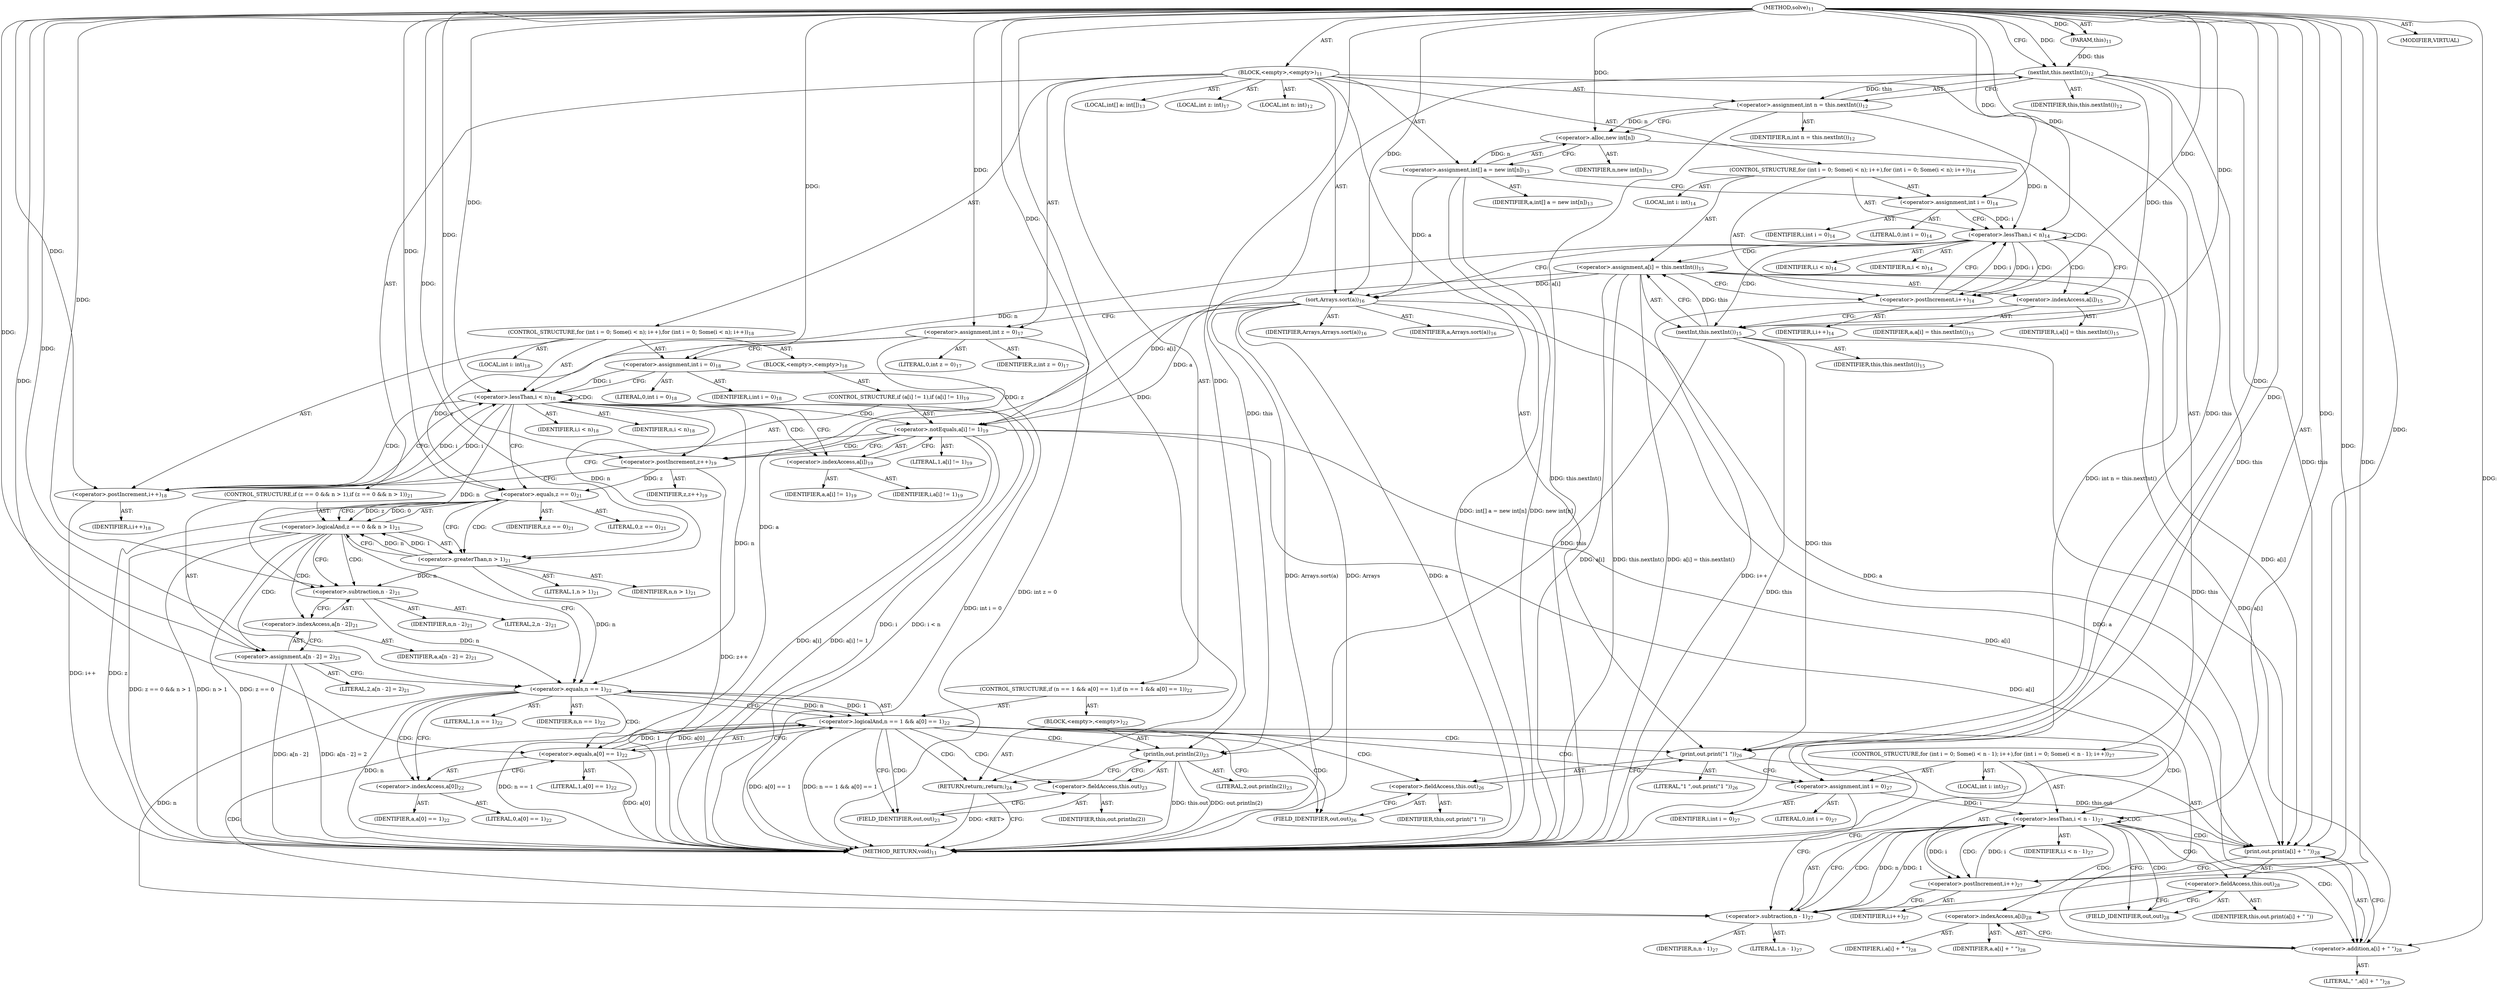 digraph "solve" {  
"38" [label = <(METHOD,solve)<SUB>11</SUB>> ]
"4" [label = <(PARAM,this)<SUB>11</SUB>> ]
"39" [label = <(BLOCK,&lt;empty&gt;,&lt;empty&gt;)<SUB>11</SUB>> ]
"40" [label = <(LOCAL,int n: int)<SUB>12</SUB>> ]
"41" [label = <(&lt;operator&gt;.assignment,int n = this.nextInt())<SUB>12</SUB>> ]
"42" [label = <(IDENTIFIER,n,int n = this.nextInt())<SUB>12</SUB>> ]
"43" [label = <(nextInt,this.nextInt())<SUB>12</SUB>> ]
"3" [label = <(IDENTIFIER,this,this.nextInt())<SUB>12</SUB>> ]
"44" [label = <(LOCAL,int[] a: int[])<SUB>13</SUB>> ]
"45" [label = <(&lt;operator&gt;.assignment,int[] a = new int[n])<SUB>13</SUB>> ]
"46" [label = <(IDENTIFIER,a,int[] a = new int[n])<SUB>13</SUB>> ]
"47" [label = <(&lt;operator&gt;.alloc,new int[n])> ]
"48" [label = <(IDENTIFIER,n,new int[n])<SUB>13</SUB>> ]
"49" [label = <(CONTROL_STRUCTURE,for (int i = 0; Some(i &lt; n); i++),for (int i = 0; Some(i &lt; n); i++))<SUB>14</SUB>> ]
"50" [label = <(LOCAL,int i: int)<SUB>14</SUB>> ]
"51" [label = <(&lt;operator&gt;.assignment,int i = 0)<SUB>14</SUB>> ]
"52" [label = <(IDENTIFIER,i,int i = 0)<SUB>14</SUB>> ]
"53" [label = <(LITERAL,0,int i = 0)<SUB>14</SUB>> ]
"54" [label = <(&lt;operator&gt;.lessThan,i &lt; n)<SUB>14</SUB>> ]
"55" [label = <(IDENTIFIER,i,i &lt; n)<SUB>14</SUB>> ]
"56" [label = <(IDENTIFIER,n,i &lt; n)<SUB>14</SUB>> ]
"57" [label = <(&lt;operator&gt;.postIncrement,i++)<SUB>14</SUB>> ]
"58" [label = <(IDENTIFIER,i,i++)<SUB>14</SUB>> ]
"59" [label = <(&lt;operator&gt;.assignment,a[i] = this.nextInt())<SUB>15</SUB>> ]
"60" [label = <(&lt;operator&gt;.indexAccess,a[i])<SUB>15</SUB>> ]
"61" [label = <(IDENTIFIER,a,a[i] = this.nextInt())<SUB>15</SUB>> ]
"62" [label = <(IDENTIFIER,i,a[i] = this.nextInt())<SUB>15</SUB>> ]
"63" [label = <(nextInt,this.nextInt())<SUB>15</SUB>> ]
"5" [label = <(IDENTIFIER,this,this.nextInt())<SUB>15</SUB>> ]
"64" [label = <(sort,Arrays.sort(a))<SUB>16</SUB>> ]
"65" [label = <(IDENTIFIER,Arrays,Arrays.sort(a))<SUB>16</SUB>> ]
"66" [label = <(IDENTIFIER,a,Arrays.sort(a))<SUB>16</SUB>> ]
"67" [label = <(LOCAL,int z: int)<SUB>17</SUB>> ]
"68" [label = <(&lt;operator&gt;.assignment,int z = 0)<SUB>17</SUB>> ]
"69" [label = <(IDENTIFIER,z,int z = 0)<SUB>17</SUB>> ]
"70" [label = <(LITERAL,0,int z = 0)<SUB>17</SUB>> ]
"71" [label = <(CONTROL_STRUCTURE,for (int i = 0; Some(i &lt; n); i++),for (int i = 0; Some(i &lt; n); i++))<SUB>18</SUB>> ]
"72" [label = <(LOCAL,int i: int)<SUB>18</SUB>> ]
"73" [label = <(&lt;operator&gt;.assignment,int i = 0)<SUB>18</SUB>> ]
"74" [label = <(IDENTIFIER,i,int i = 0)<SUB>18</SUB>> ]
"75" [label = <(LITERAL,0,int i = 0)<SUB>18</SUB>> ]
"76" [label = <(&lt;operator&gt;.lessThan,i &lt; n)<SUB>18</SUB>> ]
"77" [label = <(IDENTIFIER,i,i &lt; n)<SUB>18</SUB>> ]
"78" [label = <(IDENTIFIER,n,i &lt; n)<SUB>18</SUB>> ]
"79" [label = <(&lt;operator&gt;.postIncrement,i++)<SUB>18</SUB>> ]
"80" [label = <(IDENTIFIER,i,i++)<SUB>18</SUB>> ]
"81" [label = <(BLOCK,&lt;empty&gt;,&lt;empty&gt;)<SUB>18</SUB>> ]
"82" [label = <(CONTROL_STRUCTURE,if (a[i] != 1),if (a[i] != 1))<SUB>19</SUB>> ]
"83" [label = <(&lt;operator&gt;.notEquals,a[i] != 1)<SUB>19</SUB>> ]
"84" [label = <(&lt;operator&gt;.indexAccess,a[i])<SUB>19</SUB>> ]
"85" [label = <(IDENTIFIER,a,a[i] != 1)<SUB>19</SUB>> ]
"86" [label = <(IDENTIFIER,i,a[i] != 1)<SUB>19</SUB>> ]
"87" [label = <(LITERAL,1,a[i] != 1)<SUB>19</SUB>> ]
"88" [label = <(&lt;operator&gt;.postIncrement,z++)<SUB>19</SUB>> ]
"89" [label = <(IDENTIFIER,z,z++)<SUB>19</SUB>> ]
"90" [label = <(CONTROL_STRUCTURE,if (z == 0 &amp;&amp; n &gt; 1),if (z == 0 &amp;&amp; n &gt; 1))<SUB>21</SUB>> ]
"91" [label = <(&lt;operator&gt;.logicalAnd,z == 0 &amp;&amp; n &gt; 1)<SUB>21</SUB>> ]
"92" [label = <(&lt;operator&gt;.equals,z == 0)<SUB>21</SUB>> ]
"93" [label = <(IDENTIFIER,z,z == 0)<SUB>21</SUB>> ]
"94" [label = <(LITERAL,0,z == 0)<SUB>21</SUB>> ]
"95" [label = <(&lt;operator&gt;.greaterThan,n &gt; 1)<SUB>21</SUB>> ]
"96" [label = <(IDENTIFIER,n,n &gt; 1)<SUB>21</SUB>> ]
"97" [label = <(LITERAL,1,n &gt; 1)<SUB>21</SUB>> ]
"98" [label = <(&lt;operator&gt;.assignment,a[n - 2] = 2)<SUB>21</SUB>> ]
"99" [label = <(&lt;operator&gt;.indexAccess,a[n - 2])<SUB>21</SUB>> ]
"100" [label = <(IDENTIFIER,a,a[n - 2] = 2)<SUB>21</SUB>> ]
"101" [label = <(&lt;operator&gt;.subtraction,n - 2)<SUB>21</SUB>> ]
"102" [label = <(IDENTIFIER,n,n - 2)<SUB>21</SUB>> ]
"103" [label = <(LITERAL,2,n - 2)<SUB>21</SUB>> ]
"104" [label = <(LITERAL,2,a[n - 2] = 2)<SUB>21</SUB>> ]
"105" [label = <(CONTROL_STRUCTURE,if (n == 1 &amp;&amp; a[0] == 1),if (n == 1 &amp;&amp; a[0] == 1))<SUB>22</SUB>> ]
"106" [label = <(&lt;operator&gt;.logicalAnd,n == 1 &amp;&amp; a[0] == 1)<SUB>22</SUB>> ]
"107" [label = <(&lt;operator&gt;.equals,n == 1)<SUB>22</SUB>> ]
"108" [label = <(IDENTIFIER,n,n == 1)<SUB>22</SUB>> ]
"109" [label = <(LITERAL,1,n == 1)<SUB>22</SUB>> ]
"110" [label = <(&lt;operator&gt;.equals,a[0] == 1)<SUB>22</SUB>> ]
"111" [label = <(&lt;operator&gt;.indexAccess,a[0])<SUB>22</SUB>> ]
"112" [label = <(IDENTIFIER,a,a[0] == 1)<SUB>22</SUB>> ]
"113" [label = <(LITERAL,0,a[0] == 1)<SUB>22</SUB>> ]
"114" [label = <(LITERAL,1,a[0] == 1)<SUB>22</SUB>> ]
"115" [label = <(BLOCK,&lt;empty&gt;,&lt;empty&gt;)<SUB>22</SUB>> ]
"116" [label = <(println,out.println(2))<SUB>23</SUB>> ]
"117" [label = <(&lt;operator&gt;.fieldAccess,this.out)<SUB>23</SUB>> ]
"118" [label = <(IDENTIFIER,this,out.println(2))> ]
"119" [label = <(FIELD_IDENTIFIER,out,out)<SUB>23</SUB>> ]
"120" [label = <(LITERAL,2,out.println(2))<SUB>23</SUB>> ]
"121" [label = <(RETURN,return;,return;)<SUB>24</SUB>> ]
"122" [label = <(print,out.print(&quot;1 &quot;))<SUB>26</SUB>> ]
"123" [label = <(&lt;operator&gt;.fieldAccess,this.out)<SUB>26</SUB>> ]
"124" [label = <(IDENTIFIER,this,out.print(&quot;1 &quot;))> ]
"125" [label = <(FIELD_IDENTIFIER,out,out)<SUB>26</SUB>> ]
"126" [label = <(LITERAL,&quot;1 &quot;,out.print(&quot;1 &quot;))<SUB>26</SUB>> ]
"127" [label = <(CONTROL_STRUCTURE,for (int i = 0; Some(i &lt; n - 1); i++),for (int i = 0; Some(i &lt; n - 1); i++))<SUB>27</SUB>> ]
"128" [label = <(LOCAL,int i: int)<SUB>27</SUB>> ]
"129" [label = <(&lt;operator&gt;.assignment,int i = 0)<SUB>27</SUB>> ]
"130" [label = <(IDENTIFIER,i,int i = 0)<SUB>27</SUB>> ]
"131" [label = <(LITERAL,0,int i = 0)<SUB>27</SUB>> ]
"132" [label = <(&lt;operator&gt;.lessThan,i &lt; n - 1)<SUB>27</SUB>> ]
"133" [label = <(IDENTIFIER,i,i &lt; n - 1)<SUB>27</SUB>> ]
"134" [label = <(&lt;operator&gt;.subtraction,n - 1)<SUB>27</SUB>> ]
"135" [label = <(IDENTIFIER,n,n - 1)<SUB>27</SUB>> ]
"136" [label = <(LITERAL,1,n - 1)<SUB>27</SUB>> ]
"137" [label = <(&lt;operator&gt;.postIncrement,i++)<SUB>27</SUB>> ]
"138" [label = <(IDENTIFIER,i,i++)<SUB>27</SUB>> ]
"139" [label = <(print,out.print(a[i] + &quot; &quot;))<SUB>28</SUB>> ]
"140" [label = <(&lt;operator&gt;.fieldAccess,this.out)<SUB>28</SUB>> ]
"141" [label = <(IDENTIFIER,this,out.print(a[i] + &quot; &quot;))> ]
"142" [label = <(FIELD_IDENTIFIER,out,out)<SUB>28</SUB>> ]
"143" [label = <(&lt;operator&gt;.addition,a[i] + &quot; &quot;)<SUB>28</SUB>> ]
"144" [label = <(&lt;operator&gt;.indexAccess,a[i])<SUB>28</SUB>> ]
"145" [label = <(IDENTIFIER,a,a[i] + &quot; &quot;)<SUB>28</SUB>> ]
"146" [label = <(IDENTIFIER,i,a[i] + &quot; &quot;)<SUB>28</SUB>> ]
"147" [label = <(LITERAL,&quot; &quot;,a[i] + &quot; &quot;)<SUB>28</SUB>> ]
"148" [label = <(MODIFIER,VIRTUAL)> ]
"149" [label = <(METHOD_RETURN,void)<SUB>11</SUB>> ]
  "38" -> "4"  [ label = "AST: "] 
  "38" -> "39"  [ label = "AST: "] 
  "38" -> "148"  [ label = "AST: "] 
  "38" -> "149"  [ label = "AST: "] 
  "39" -> "40"  [ label = "AST: "] 
  "39" -> "41"  [ label = "AST: "] 
  "39" -> "44"  [ label = "AST: "] 
  "39" -> "45"  [ label = "AST: "] 
  "39" -> "49"  [ label = "AST: "] 
  "39" -> "64"  [ label = "AST: "] 
  "39" -> "67"  [ label = "AST: "] 
  "39" -> "68"  [ label = "AST: "] 
  "39" -> "71"  [ label = "AST: "] 
  "39" -> "90"  [ label = "AST: "] 
  "39" -> "105"  [ label = "AST: "] 
  "39" -> "122"  [ label = "AST: "] 
  "39" -> "127"  [ label = "AST: "] 
  "41" -> "42"  [ label = "AST: "] 
  "41" -> "43"  [ label = "AST: "] 
  "43" -> "3"  [ label = "AST: "] 
  "45" -> "46"  [ label = "AST: "] 
  "45" -> "47"  [ label = "AST: "] 
  "47" -> "48"  [ label = "AST: "] 
  "49" -> "50"  [ label = "AST: "] 
  "49" -> "51"  [ label = "AST: "] 
  "49" -> "54"  [ label = "AST: "] 
  "49" -> "57"  [ label = "AST: "] 
  "49" -> "59"  [ label = "AST: "] 
  "51" -> "52"  [ label = "AST: "] 
  "51" -> "53"  [ label = "AST: "] 
  "54" -> "55"  [ label = "AST: "] 
  "54" -> "56"  [ label = "AST: "] 
  "57" -> "58"  [ label = "AST: "] 
  "59" -> "60"  [ label = "AST: "] 
  "59" -> "63"  [ label = "AST: "] 
  "60" -> "61"  [ label = "AST: "] 
  "60" -> "62"  [ label = "AST: "] 
  "63" -> "5"  [ label = "AST: "] 
  "64" -> "65"  [ label = "AST: "] 
  "64" -> "66"  [ label = "AST: "] 
  "68" -> "69"  [ label = "AST: "] 
  "68" -> "70"  [ label = "AST: "] 
  "71" -> "72"  [ label = "AST: "] 
  "71" -> "73"  [ label = "AST: "] 
  "71" -> "76"  [ label = "AST: "] 
  "71" -> "79"  [ label = "AST: "] 
  "71" -> "81"  [ label = "AST: "] 
  "73" -> "74"  [ label = "AST: "] 
  "73" -> "75"  [ label = "AST: "] 
  "76" -> "77"  [ label = "AST: "] 
  "76" -> "78"  [ label = "AST: "] 
  "79" -> "80"  [ label = "AST: "] 
  "81" -> "82"  [ label = "AST: "] 
  "82" -> "83"  [ label = "AST: "] 
  "82" -> "88"  [ label = "AST: "] 
  "83" -> "84"  [ label = "AST: "] 
  "83" -> "87"  [ label = "AST: "] 
  "84" -> "85"  [ label = "AST: "] 
  "84" -> "86"  [ label = "AST: "] 
  "88" -> "89"  [ label = "AST: "] 
  "90" -> "91"  [ label = "AST: "] 
  "90" -> "98"  [ label = "AST: "] 
  "91" -> "92"  [ label = "AST: "] 
  "91" -> "95"  [ label = "AST: "] 
  "92" -> "93"  [ label = "AST: "] 
  "92" -> "94"  [ label = "AST: "] 
  "95" -> "96"  [ label = "AST: "] 
  "95" -> "97"  [ label = "AST: "] 
  "98" -> "99"  [ label = "AST: "] 
  "98" -> "104"  [ label = "AST: "] 
  "99" -> "100"  [ label = "AST: "] 
  "99" -> "101"  [ label = "AST: "] 
  "101" -> "102"  [ label = "AST: "] 
  "101" -> "103"  [ label = "AST: "] 
  "105" -> "106"  [ label = "AST: "] 
  "105" -> "115"  [ label = "AST: "] 
  "106" -> "107"  [ label = "AST: "] 
  "106" -> "110"  [ label = "AST: "] 
  "107" -> "108"  [ label = "AST: "] 
  "107" -> "109"  [ label = "AST: "] 
  "110" -> "111"  [ label = "AST: "] 
  "110" -> "114"  [ label = "AST: "] 
  "111" -> "112"  [ label = "AST: "] 
  "111" -> "113"  [ label = "AST: "] 
  "115" -> "116"  [ label = "AST: "] 
  "115" -> "121"  [ label = "AST: "] 
  "116" -> "117"  [ label = "AST: "] 
  "116" -> "120"  [ label = "AST: "] 
  "117" -> "118"  [ label = "AST: "] 
  "117" -> "119"  [ label = "AST: "] 
  "122" -> "123"  [ label = "AST: "] 
  "122" -> "126"  [ label = "AST: "] 
  "123" -> "124"  [ label = "AST: "] 
  "123" -> "125"  [ label = "AST: "] 
  "127" -> "128"  [ label = "AST: "] 
  "127" -> "129"  [ label = "AST: "] 
  "127" -> "132"  [ label = "AST: "] 
  "127" -> "137"  [ label = "AST: "] 
  "127" -> "139"  [ label = "AST: "] 
  "129" -> "130"  [ label = "AST: "] 
  "129" -> "131"  [ label = "AST: "] 
  "132" -> "133"  [ label = "AST: "] 
  "132" -> "134"  [ label = "AST: "] 
  "134" -> "135"  [ label = "AST: "] 
  "134" -> "136"  [ label = "AST: "] 
  "137" -> "138"  [ label = "AST: "] 
  "139" -> "140"  [ label = "AST: "] 
  "139" -> "143"  [ label = "AST: "] 
  "140" -> "141"  [ label = "AST: "] 
  "140" -> "142"  [ label = "AST: "] 
  "143" -> "144"  [ label = "AST: "] 
  "143" -> "147"  [ label = "AST: "] 
  "144" -> "145"  [ label = "AST: "] 
  "144" -> "146"  [ label = "AST: "] 
  "41" -> "47"  [ label = "CFG: "] 
  "45" -> "51"  [ label = "CFG: "] 
  "64" -> "68"  [ label = "CFG: "] 
  "68" -> "73"  [ label = "CFG: "] 
  "122" -> "129"  [ label = "CFG: "] 
  "43" -> "41"  [ label = "CFG: "] 
  "47" -> "45"  [ label = "CFG: "] 
  "51" -> "54"  [ label = "CFG: "] 
  "54" -> "60"  [ label = "CFG: "] 
  "54" -> "64"  [ label = "CFG: "] 
  "57" -> "54"  [ label = "CFG: "] 
  "59" -> "57"  [ label = "CFG: "] 
  "73" -> "76"  [ label = "CFG: "] 
  "76" -> "84"  [ label = "CFG: "] 
  "76" -> "92"  [ label = "CFG: "] 
  "79" -> "76"  [ label = "CFG: "] 
  "91" -> "101"  [ label = "CFG: "] 
  "91" -> "107"  [ label = "CFG: "] 
  "98" -> "107"  [ label = "CFG: "] 
  "106" -> "119"  [ label = "CFG: "] 
  "106" -> "125"  [ label = "CFG: "] 
  "123" -> "122"  [ label = "CFG: "] 
  "129" -> "134"  [ label = "CFG: "] 
  "132" -> "149"  [ label = "CFG: "] 
  "132" -> "142"  [ label = "CFG: "] 
  "137" -> "134"  [ label = "CFG: "] 
  "139" -> "137"  [ label = "CFG: "] 
  "60" -> "63"  [ label = "CFG: "] 
  "63" -> "59"  [ label = "CFG: "] 
  "92" -> "91"  [ label = "CFG: "] 
  "92" -> "95"  [ label = "CFG: "] 
  "95" -> "91"  [ label = "CFG: "] 
  "99" -> "98"  [ label = "CFG: "] 
  "107" -> "106"  [ label = "CFG: "] 
  "107" -> "111"  [ label = "CFG: "] 
  "110" -> "106"  [ label = "CFG: "] 
  "116" -> "121"  [ label = "CFG: "] 
  "121" -> "149"  [ label = "CFG: "] 
  "125" -> "123"  [ label = "CFG: "] 
  "134" -> "132"  [ label = "CFG: "] 
  "140" -> "144"  [ label = "CFG: "] 
  "143" -> "139"  [ label = "CFG: "] 
  "83" -> "88"  [ label = "CFG: "] 
  "83" -> "79"  [ label = "CFG: "] 
  "88" -> "79"  [ label = "CFG: "] 
  "101" -> "99"  [ label = "CFG: "] 
  "111" -> "110"  [ label = "CFG: "] 
  "117" -> "116"  [ label = "CFG: "] 
  "142" -> "140"  [ label = "CFG: "] 
  "144" -> "143"  [ label = "CFG: "] 
  "84" -> "83"  [ label = "CFG: "] 
  "119" -> "117"  [ label = "CFG: "] 
  "38" -> "43"  [ label = "CFG: "] 
  "121" -> "149"  [ label = "DDG: &lt;RET&gt;"] 
  "43" -> "149"  [ label = "DDG: this"] 
  "41" -> "149"  [ label = "DDG: this.nextInt()"] 
  "41" -> "149"  [ label = "DDG: int n = this.nextInt()"] 
  "45" -> "149"  [ label = "DDG: new int[n]"] 
  "45" -> "149"  [ label = "DDG: int[] a = new int[n]"] 
  "64" -> "149"  [ label = "DDG: a"] 
  "64" -> "149"  [ label = "DDG: Arrays.sort(a)"] 
  "68" -> "149"  [ label = "DDG: int z = 0"] 
  "73" -> "149"  [ label = "DDG: int i = 0"] 
  "76" -> "149"  [ label = "DDG: i"] 
  "76" -> "149"  [ label = "DDG: i &lt; n"] 
  "92" -> "149"  [ label = "DDG: z"] 
  "91" -> "149"  [ label = "DDG: z == 0"] 
  "91" -> "149"  [ label = "DDG: n &gt; 1"] 
  "91" -> "149"  [ label = "DDG: z == 0 &amp;&amp; n &gt; 1"] 
  "98" -> "149"  [ label = "DDG: a[n - 2]"] 
  "98" -> "149"  [ label = "DDG: a[n - 2] = 2"] 
  "107" -> "149"  [ label = "DDG: n"] 
  "106" -> "149"  [ label = "DDG: n == 1"] 
  "110" -> "149"  [ label = "DDG: a[0]"] 
  "106" -> "149"  [ label = "DDG: a[0] == 1"] 
  "106" -> "149"  [ label = "DDG: n == 1 &amp;&amp; a[0] == 1"] 
  "116" -> "149"  [ label = "DDG: this.out"] 
  "116" -> "149"  [ label = "DDG: out.println(2)"] 
  "83" -> "149"  [ label = "DDG: a[i]"] 
  "83" -> "149"  [ label = "DDG: a[i] != 1"] 
  "88" -> "149"  [ label = "DDG: z++"] 
  "79" -> "149"  [ label = "DDG: i++"] 
  "59" -> "149"  [ label = "DDG: a[i]"] 
  "63" -> "149"  [ label = "DDG: this"] 
  "59" -> "149"  [ label = "DDG: this.nextInt()"] 
  "59" -> "149"  [ label = "DDG: a[i] = this.nextInt()"] 
  "57" -> "149"  [ label = "DDG: i++"] 
  "64" -> "149"  [ label = "DDG: Arrays"] 
  "38" -> "4"  [ label = "DDG: "] 
  "43" -> "41"  [ label = "DDG: this"] 
  "47" -> "45"  [ label = "DDG: n"] 
  "38" -> "68"  [ label = "DDG: "] 
  "38" -> "51"  [ label = "DDG: "] 
  "63" -> "59"  [ label = "DDG: this"] 
  "38" -> "64"  [ label = "DDG: "] 
  "45" -> "64"  [ label = "DDG: a"] 
  "59" -> "64"  [ label = "DDG: a[i]"] 
  "38" -> "73"  [ label = "DDG: "] 
  "38" -> "98"  [ label = "DDG: "] 
  "43" -> "122"  [ label = "DDG: this"] 
  "63" -> "122"  [ label = "DDG: this"] 
  "38" -> "122"  [ label = "DDG: "] 
  "38" -> "129"  [ label = "DDG: "] 
  "4" -> "43"  [ label = "DDG: this"] 
  "38" -> "43"  [ label = "DDG: "] 
  "41" -> "47"  [ label = "DDG: n"] 
  "38" -> "47"  [ label = "DDG: "] 
  "51" -> "54"  [ label = "DDG: i"] 
  "57" -> "54"  [ label = "DDG: i"] 
  "38" -> "54"  [ label = "DDG: "] 
  "47" -> "54"  [ label = "DDG: n"] 
  "54" -> "57"  [ label = "DDG: i"] 
  "38" -> "57"  [ label = "DDG: "] 
  "73" -> "76"  [ label = "DDG: i"] 
  "79" -> "76"  [ label = "DDG: i"] 
  "38" -> "76"  [ label = "DDG: "] 
  "54" -> "76"  [ label = "DDG: n"] 
  "76" -> "79"  [ label = "DDG: i"] 
  "38" -> "79"  [ label = "DDG: "] 
  "92" -> "91"  [ label = "DDG: z"] 
  "92" -> "91"  [ label = "DDG: 0"] 
  "95" -> "91"  [ label = "DDG: n"] 
  "95" -> "91"  [ label = "DDG: 1"] 
  "107" -> "106"  [ label = "DDG: n"] 
  "107" -> "106"  [ label = "DDG: 1"] 
  "110" -> "106"  [ label = "DDG: a[0]"] 
  "110" -> "106"  [ label = "DDG: 1"] 
  "38" -> "121"  [ label = "DDG: "] 
  "129" -> "132"  [ label = "DDG: i"] 
  "137" -> "132"  [ label = "DDG: i"] 
  "38" -> "132"  [ label = "DDG: "] 
  "134" -> "132"  [ label = "DDG: n"] 
  "134" -> "132"  [ label = "DDG: 1"] 
  "132" -> "137"  [ label = "DDG: i"] 
  "38" -> "137"  [ label = "DDG: "] 
  "43" -> "139"  [ label = "DDG: this"] 
  "122" -> "139"  [ label = "DDG: this.out"] 
  "63" -> "139"  [ label = "DDG: this"] 
  "64" -> "139"  [ label = "DDG: a"] 
  "83" -> "139"  [ label = "DDG: a[i]"] 
  "59" -> "139"  [ label = "DDG: a[i]"] 
  "38" -> "139"  [ label = "DDG: "] 
  "43" -> "63"  [ label = "DDG: this"] 
  "38" -> "63"  [ label = "DDG: "] 
  "68" -> "92"  [ label = "DDG: z"] 
  "88" -> "92"  [ label = "DDG: z"] 
  "38" -> "92"  [ label = "DDG: "] 
  "76" -> "95"  [ label = "DDG: n"] 
  "38" -> "95"  [ label = "DDG: "] 
  "76" -> "107"  [ label = "DDG: n"] 
  "95" -> "107"  [ label = "DDG: n"] 
  "101" -> "107"  [ label = "DDG: n"] 
  "38" -> "107"  [ label = "DDG: "] 
  "64" -> "110"  [ label = "DDG: a"] 
  "38" -> "110"  [ label = "DDG: "] 
  "43" -> "116"  [ label = "DDG: this"] 
  "63" -> "116"  [ label = "DDG: this"] 
  "38" -> "116"  [ label = "DDG: "] 
  "107" -> "134"  [ label = "DDG: n"] 
  "38" -> "134"  [ label = "DDG: "] 
  "64" -> "143"  [ label = "DDG: a"] 
  "83" -> "143"  [ label = "DDG: a[i]"] 
  "59" -> "143"  [ label = "DDG: a[i]"] 
  "38" -> "143"  [ label = "DDG: "] 
  "64" -> "83"  [ label = "DDG: a"] 
  "59" -> "83"  [ label = "DDG: a[i]"] 
  "38" -> "83"  [ label = "DDG: "] 
  "68" -> "88"  [ label = "DDG: z"] 
  "38" -> "88"  [ label = "DDG: "] 
  "76" -> "101"  [ label = "DDG: n"] 
  "95" -> "101"  [ label = "DDG: n"] 
  "38" -> "101"  [ label = "DDG: "] 
  "54" -> "60"  [ label = "CDG: "] 
  "54" -> "57"  [ label = "CDG: "] 
  "54" -> "59"  [ label = "CDG: "] 
  "54" -> "54"  [ label = "CDG: "] 
  "54" -> "63"  [ label = "CDG: "] 
  "76" -> "84"  [ label = "CDG: "] 
  "76" -> "76"  [ label = "CDG: "] 
  "76" -> "79"  [ label = "CDG: "] 
  "76" -> "83"  [ label = "CDG: "] 
  "91" -> "98"  [ label = "CDG: "] 
  "91" -> "99"  [ label = "CDG: "] 
  "91" -> "101"  [ label = "CDG: "] 
  "106" -> "116"  [ label = "CDG: "] 
  "106" -> "122"  [ label = "CDG: "] 
  "106" -> "132"  [ label = "CDG: "] 
  "106" -> "119"  [ label = "CDG: "] 
  "106" -> "121"  [ label = "CDG: "] 
  "106" -> "123"  [ label = "CDG: "] 
  "106" -> "129"  [ label = "CDG: "] 
  "106" -> "134"  [ label = "CDG: "] 
  "106" -> "117"  [ label = "CDG: "] 
  "106" -> "125"  [ label = "CDG: "] 
  "132" -> "132"  [ label = "CDG: "] 
  "132" -> "142"  [ label = "CDG: "] 
  "132" -> "144"  [ label = "CDG: "] 
  "132" -> "134"  [ label = "CDG: "] 
  "132" -> "140"  [ label = "CDG: "] 
  "132" -> "143"  [ label = "CDG: "] 
  "132" -> "137"  [ label = "CDG: "] 
  "132" -> "139"  [ label = "CDG: "] 
  "92" -> "95"  [ label = "CDG: "] 
  "107" -> "110"  [ label = "CDG: "] 
  "107" -> "111"  [ label = "CDG: "] 
  "83" -> "88"  [ label = "CDG: "] 
}
